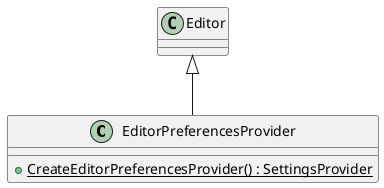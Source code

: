 @startuml
class EditorPreferencesProvider {
    + {static} CreateEditorPreferencesProvider() : SettingsProvider
}
Editor <|-- EditorPreferencesProvider
@enduml
